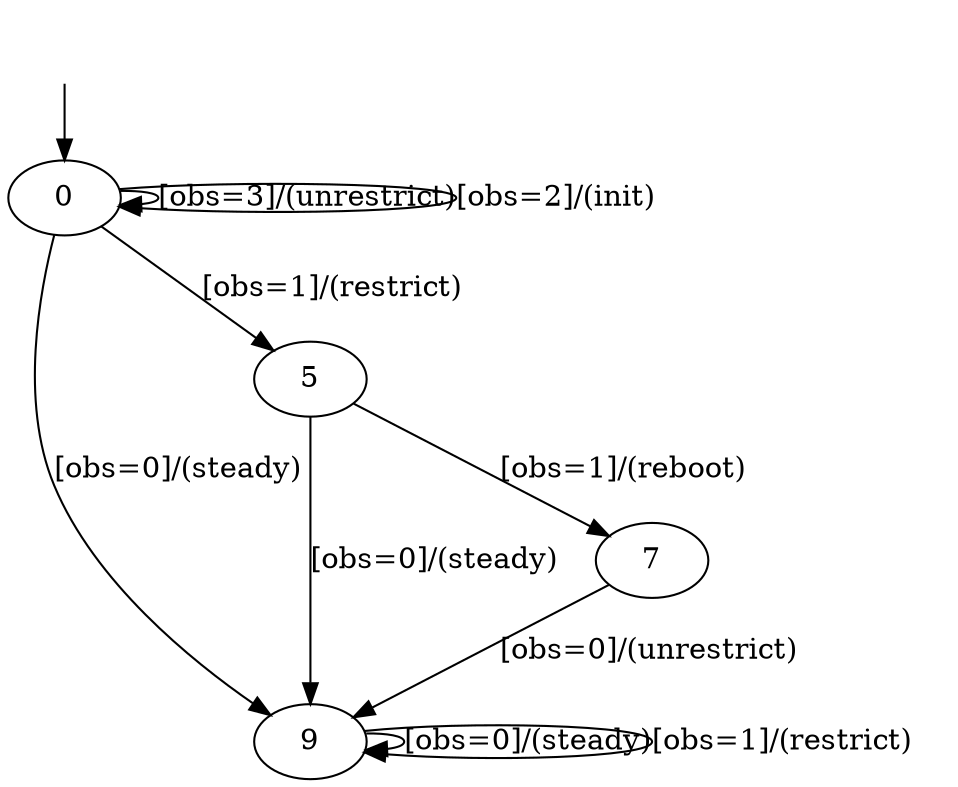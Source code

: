 digraph {
9;
7;
5;
0;
__init [label="", style=invis, width=0];
__init -> 0;
9 -> 9 [label="[obs=0]/(steady)"];
9 -> 9 [label="[obs=1]/(restrict)"];
7 -> 9 [label="[obs=0]/(unrestrict)"];
5 -> 7 [label="[obs=1]/(reboot)"];
5 -> 9 [label="[obs=0]/(steady)"];
0 -> 9 [label="[obs=0]/(steady)"];
0 -> 5 [label="[obs=1]/(restrict)"];
0 -> 0 [label="[obs=3]/(unrestrict)"];
0 -> 0 [label="[obs=2]/(init)"];
}